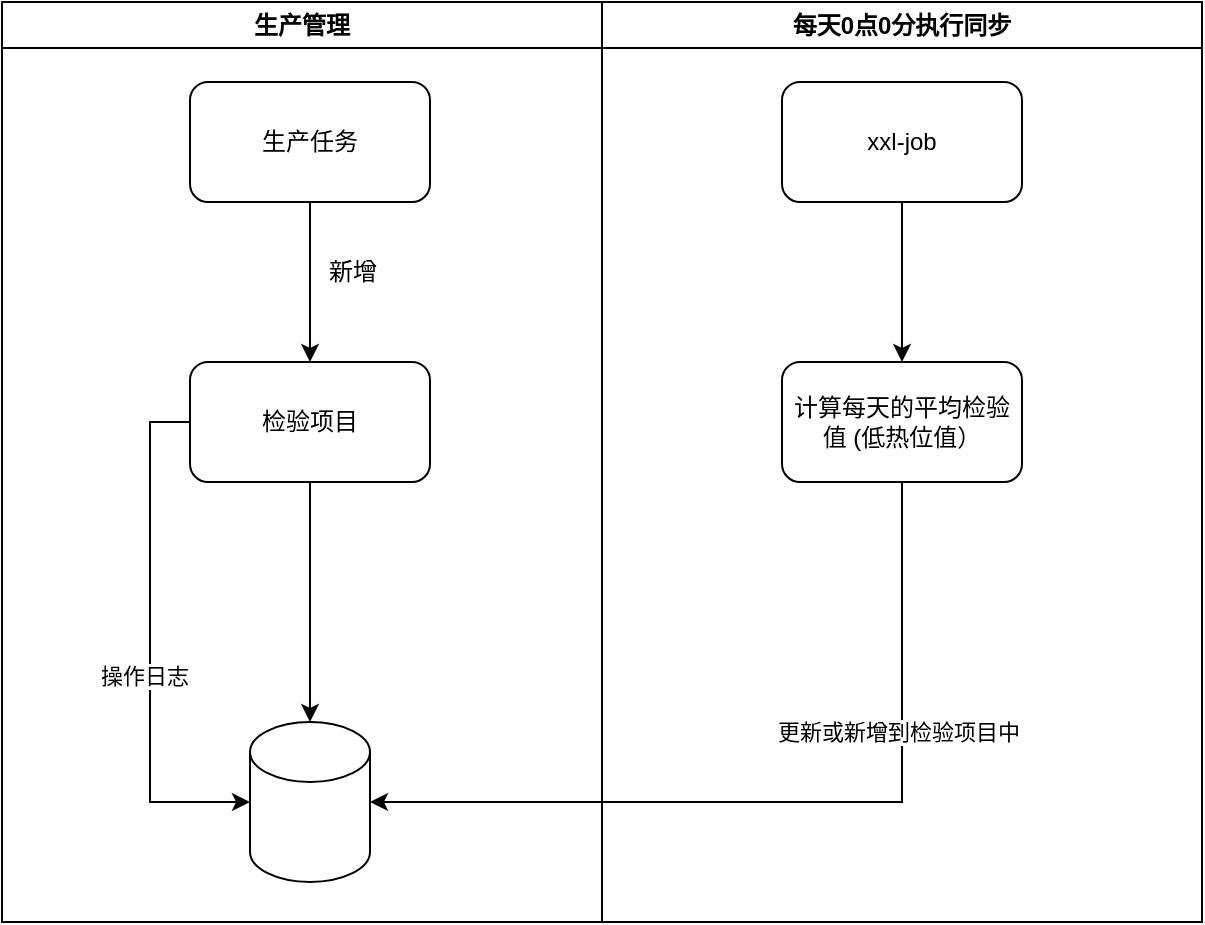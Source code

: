 <mxfile version="20.5.3" type="github">
  <diagram id="Lrq_B5cbt0-HYkro8u6f" name="第 1 页">
    <mxGraphModel dx="1038" dy="579" grid="1" gridSize="10" guides="1" tooltips="1" connect="1" arrows="1" fold="1" page="1" pageScale="1" pageWidth="827" pageHeight="1169" math="0" shadow="0">
      <root>
        <mxCell id="0" />
        <mxCell id="1" parent="0" />
        <mxCell id="pyB7yYGDKb-wKmbRGgdC-3" style="edgeStyle=orthogonalEdgeStyle;rounded=0;orthogonalLoop=1;jettySize=auto;html=1;exitX=0.5;exitY=1;exitDx=0;exitDy=0;" edge="1" parent="1" source="pyB7yYGDKb-wKmbRGgdC-1" target="pyB7yYGDKb-wKmbRGgdC-2">
          <mxGeometry relative="1" as="geometry" />
        </mxCell>
        <mxCell id="pyB7yYGDKb-wKmbRGgdC-1" value="生产任务" style="rounded=1;whiteSpace=wrap;html=1;" vertex="1" parent="1">
          <mxGeometry x="294" y="70" width="120" height="60" as="geometry" />
        </mxCell>
        <mxCell id="pyB7yYGDKb-wKmbRGgdC-12" style="edgeStyle=orthogonalEdgeStyle;rounded=0;orthogonalLoop=1;jettySize=auto;html=1;exitX=0;exitY=0.5;exitDx=0;exitDy=0;entryX=0;entryY=0.5;entryDx=0;entryDy=0;entryPerimeter=0;" edge="1" parent="1" source="pyB7yYGDKb-wKmbRGgdC-2" target="pyB7yYGDKb-wKmbRGgdC-13">
          <mxGeometry relative="1" as="geometry">
            <mxPoint x="250" y="300" as="targetPoint" />
          </mxGeometry>
        </mxCell>
        <mxCell id="pyB7yYGDKb-wKmbRGgdC-14" value="操作日志" style="edgeLabel;html=1;align=center;verticalAlign=middle;resizable=0;points=[];" vertex="1" connectable="0" parent="pyB7yYGDKb-wKmbRGgdC-12">
          <mxGeometry x="0.13" y="-3" relative="1" as="geometry">
            <mxPoint as="offset" />
          </mxGeometry>
        </mxCell>
        <mxCell id="pyB7yYGDKb-wKmbRGgdC-16" style="edgeStyle=orthogonalEdgeStyle;rounded=0;orthogonalLoop=1;jettySize=auto;html=1;exitX=0.5;exitY=1;exitDx=0;exitDy=0;entryX=0.5;entryY=0;entryDx=0;entryDy=0;entryPerimeter=0;" edge="1" parent="1" source="pyB7yYGDKb-wKmbRGgdC-2" target="pyB7yYGDKb-wKmbRGgdC-13">
          <mxGeometry relative="1" as="geometry" />
        </mxCell>
        <mxCell id="pyB7yYGDKb-wKmbRGgdC-2" value="检验项目" style="rounded=1;whiteSpace=wrap;html=1;" vertex="1" parent="1">
          <mxGeometry x="294" y="210" width="120" height="60" as="geometry" />
        </mxCell>
        <mxCell id="pyB7yYGDKb-wKmbRGgdC-4" value="新增" style="text;html=1;align=center;verticalAlign=middle;resizable=0;points=[];autosize=1;strokeColor=none;fillColor=none;" vertex="1" parent="1">
          <mxGeometry x="350" y="150" width="50" height="30" as="geometry" />
        </mxCell>
        <mxCell id="pyB7yYGDKb-wKmbRGgdC-5" value="生产管理" style="swimlane;whiteSpace=wrap;html=1;" vertex="1" parent="1">
          <mxGeometry x="200" y="30" width="300" height="460" as="geometry" />
        </mxCell>
        <mxCell id="pyB7yYGDKb-wKmbRGgdC-13" value="" style="shape=cylinder3;whiteSpace=wrap;html=1;boundedLbl=1;backgroundOutline=1;size=15;" vertex="1" parent="pyB7yYGDKb-wKmbRGgdC-5">
          <mxGeometry x="124" y="360" width="60" height="80" as="geometry" />
        </mxCell>
        <mxCell id="pyB7yYGDKb-wKmbRGgdC-7" value="每天0点0分执行同步" style="swimlane;whiteSpace=wrap;html=1;" vertex="1" parent="1">
          <mxGeometry x="500" y="30" width="300" height="460" as="geometry" />
        </mxCell>
        <mxCell id="pyB7yYGDKb-wKmbRGgdC-10" style="edgeStyle=orthogonalEdgeStyle;rounded=0;orthogonalLoop=1;jettySize=auto;html=1;exitX=0.5;exitY=1;exitDx=0;exitDy=0;" edge="1" parent="pyB7yYGDKb-wKmbRGgdC-7" source="pyB7yYGDKb-wKmbRGgdC-8" target="pyB7yYGDKb-wKmbRGgdC-9">
          <mxGeometry relative="1" as="geometry" />
        </mxCell>
        <mxCell id="pyB7yYGDKb-wKmbRGgdC-8" value="xxl-job" style="rounded=1;whiteSpace=wrap;html=1;" vertex="1" parent="pyB7yYGDKb-wKmbRGgdC-7">
          <mxGeometry x="90" y="40" width="120" height="60" as="geometry" />
        </mxCell>
        <mxCell id="pyB7yYGDKb-wKmbRGgdC-9" value="计算每天的平均检验值 (低热位值）" style="rounded=1;whiteSpace=wrap;html=1;" vertex="1" parent="pyB7yYGDKb-wKmbRGgdC-7">
          <mxGeometry x="90" y="180" width="120" height="60" as="geometry" />
        </mxCell>
        <mxCell id="pyB7yYGDKb-wKmbRGgdC-17" style="edgeStyle=orthogonalEdgeStyle;rounded=0;orthogonalLoop=1;jettySize=auto;html=1;exitX=0.5;exitY=1;exitDx=0;exitDy=0;entryX=1;entryY=0.5;entryDx=0;entryDy=0;entryPerimeter=0;" edge="1" parent="1" source="pyB7yYGDKb-wKmbRGgdC-9" target="pyB7yYGDKb-wKmbRGgdC-13">
          <mxGeometry relative="1" as="geometry" />
        </mxCell>
        <mxCell id="pyB7yYGDKb-wKmbRGgdC-18" value="更新或新增到检验项目中" style="edgeLabel;html=1;align=center;verticalAlign=middle;resizable=0;points=[];" vertex="1" connectable="0" parent="pyB7yYGDKb-wKmbRGgdC-17">
          <mxGeometry x="-0.416" y="-2" relative="1" as="geometry">
            <mxPoint as="offset" />
          </mxGeometry>
        </mxCell>
      </root>
    </mxGraphModel>
  </diagram>
</mxfile>
